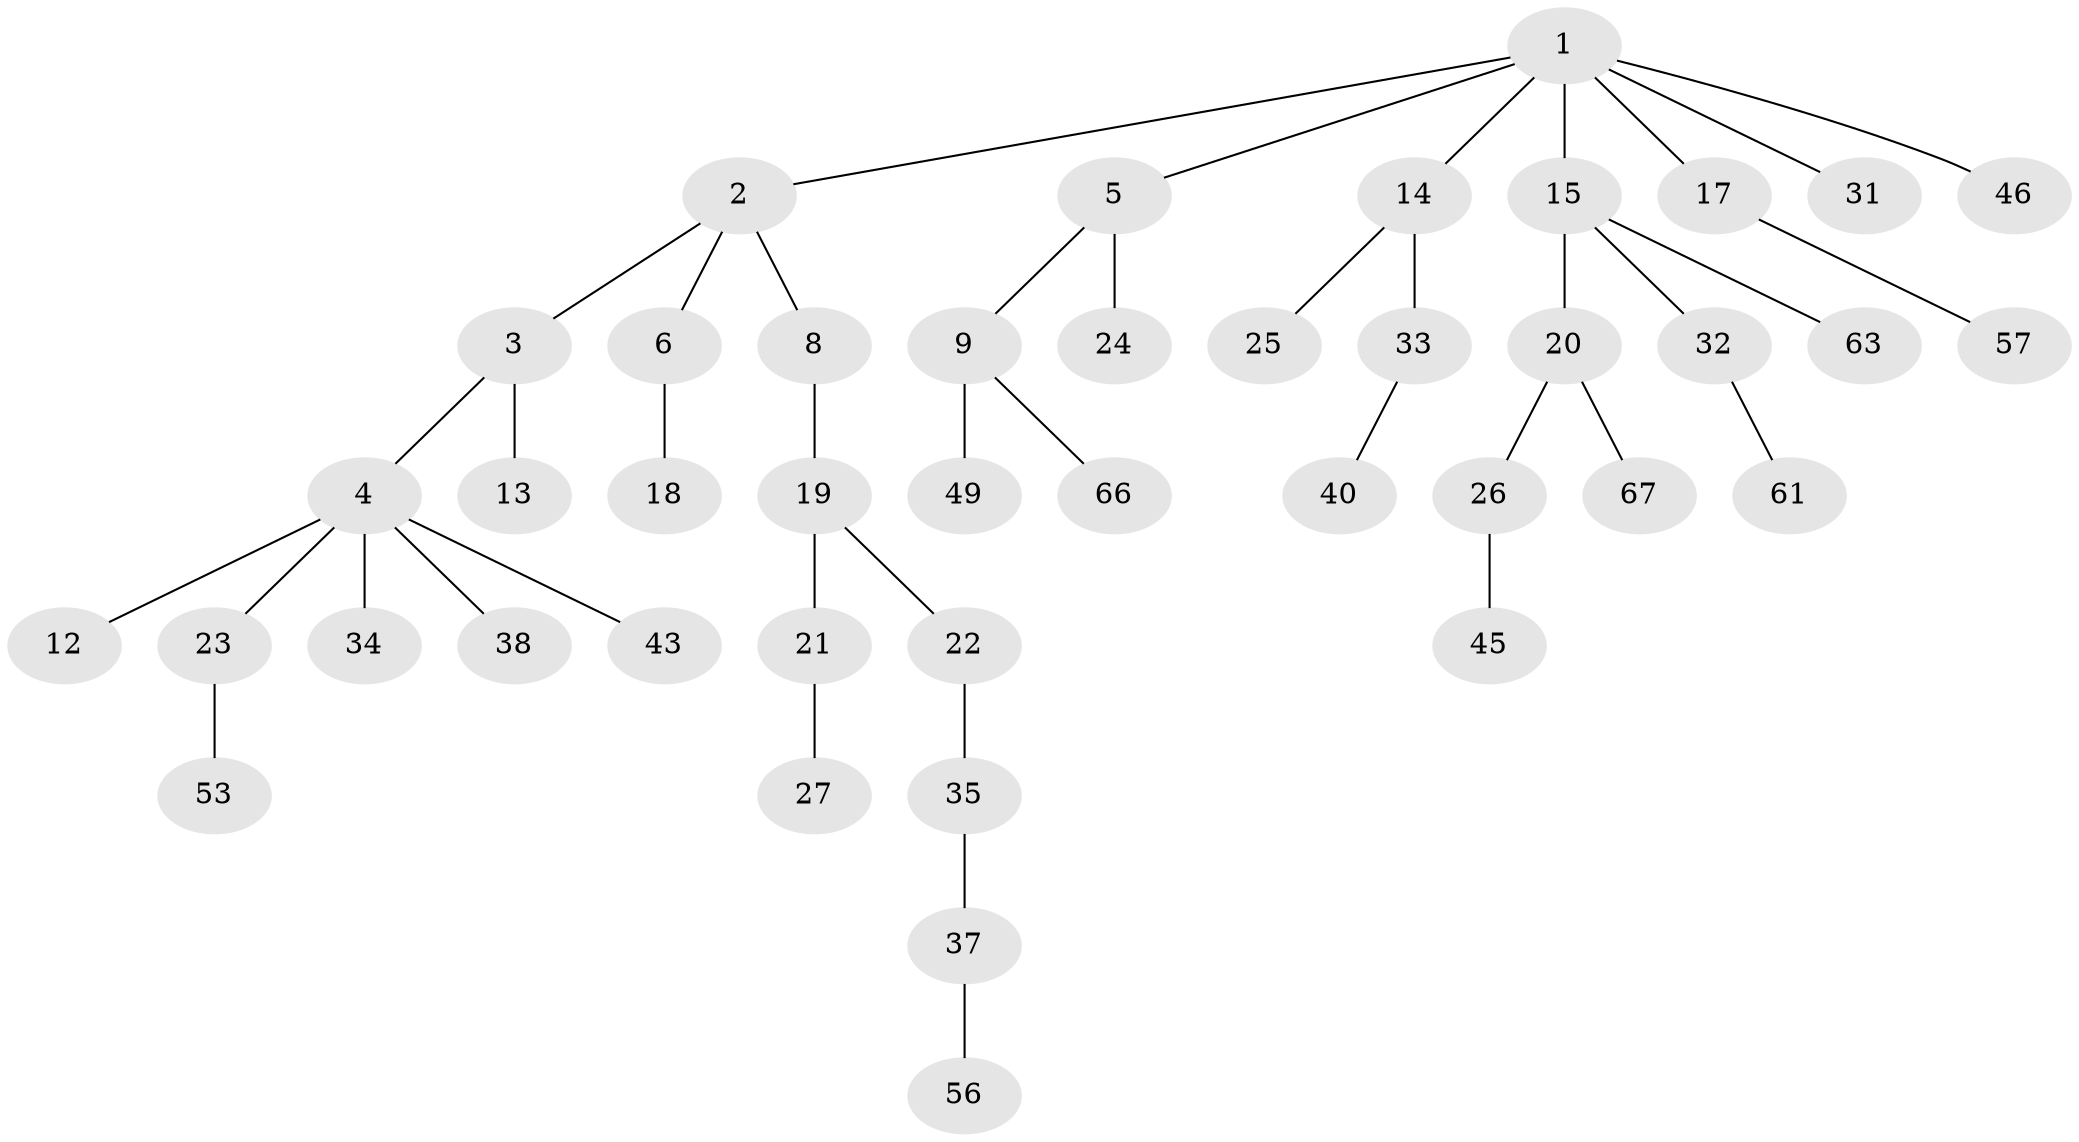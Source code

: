 // original degree distribution, {4: 0.08823529411764706, 6: 0.014705882352941176, 3: 0.11764705882352941, 5: 0.014705882352941176, 2: 0.3382352941176471, 1: 0.4264705882352941}
// Generated by graph-tools (version 1.1) at 2025/42/03/06/25 10:42:04]
// undirected, 42 vertices, 41 edges
graph export_dot {
graph [start="1"]
  node [color=gray90,style=filled];
  1 [super="+7"];
  2;
  3 [super="+51"];
  4 [super="+30"];
  5;
  6 [super="+10"];
  8 [super="+11"];
  9 [super="+48"];
  12;
  13 [super="+60"];
  14 [super="+16"];
  15 [super="+55"];
  17;
  18 [super="+68"];
  19 [super="+42"];
  20 [super="+59"];
  21 [super="+36"];
  22;
  23 [super="+28"];
  24 [super="+41"];
  25;
  26 [super="+29"];
  27;
  31 [super="+54"];
  32 [super="+47"];
  33;
  34;
  35 [super="+39"];
  37 [super="+44"];
  38 [super="+50"];
  40 [super="+52"];
  43;
  45 [super="+62"];
  46 [super="+58"];
  49 [super="+65"];
  53;
  56;
  57 [super="+64"];
  61;
  63;
  66;
  67;
  1 -- 2;
  1 -- 5;
  1 -- 17;
  1 -- 14;
  1 -- 15;
  1 -- 46;
  1 -- 31;
  2 -- 3;
  2 -- 6;
  2 -- 8;
  3 -- 4;
  3 -- 13;
  4 -- 12;
  4 -- 23;
  4 -- 34;
  4 -- 43;
  4 -- 38;
  5 -- 9;
  5 -- 24;
  6 -- 18;
  8 -- 19;
  9 -- 66;
  9 -- 49;
  14 -- 33;
  14 -- 25;
  15 -- 20;
  15 -- 32;
  15 -- 63;
  17 -- 57;
  19 -- 21;
  19 -- 22;
  20 -- 26;
  20 -- 67;
  21 -- 27;
  22 -- 35;
  23 -- 53;
  26 -- 45;
  32 -- 61;
  33 -- 40;
  35 -- 37;
  37 -- 56;
}
